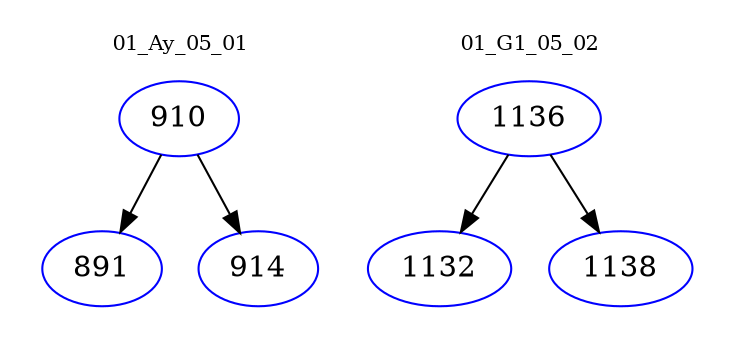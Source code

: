 digraph{
subgraph cluster_0 {
color = white
label = "01_Ay_05_01";
fontsize=10;
T0_910 [label="910", color="blue"]
T0_910 -> T0_891 [color="black"]
T0_891 [label="891", color="blue"]
T0_910 -> T0_914 [color="black"]
T0_914 [label="914", color="blue"]
}
subgraph cluster_1 {
color = white
label = "01_G1_05_02";
fontsize=10;
T1_1136 [label="1136", color="blue"]
T1_1136 -> T1_1132 [color="black"]
T1_1132 [label="1132", color="blue"]
T1_1136 -> T1_1138 [color="black"]
T1_1138 [label="1138", color="blue"]
}
}
